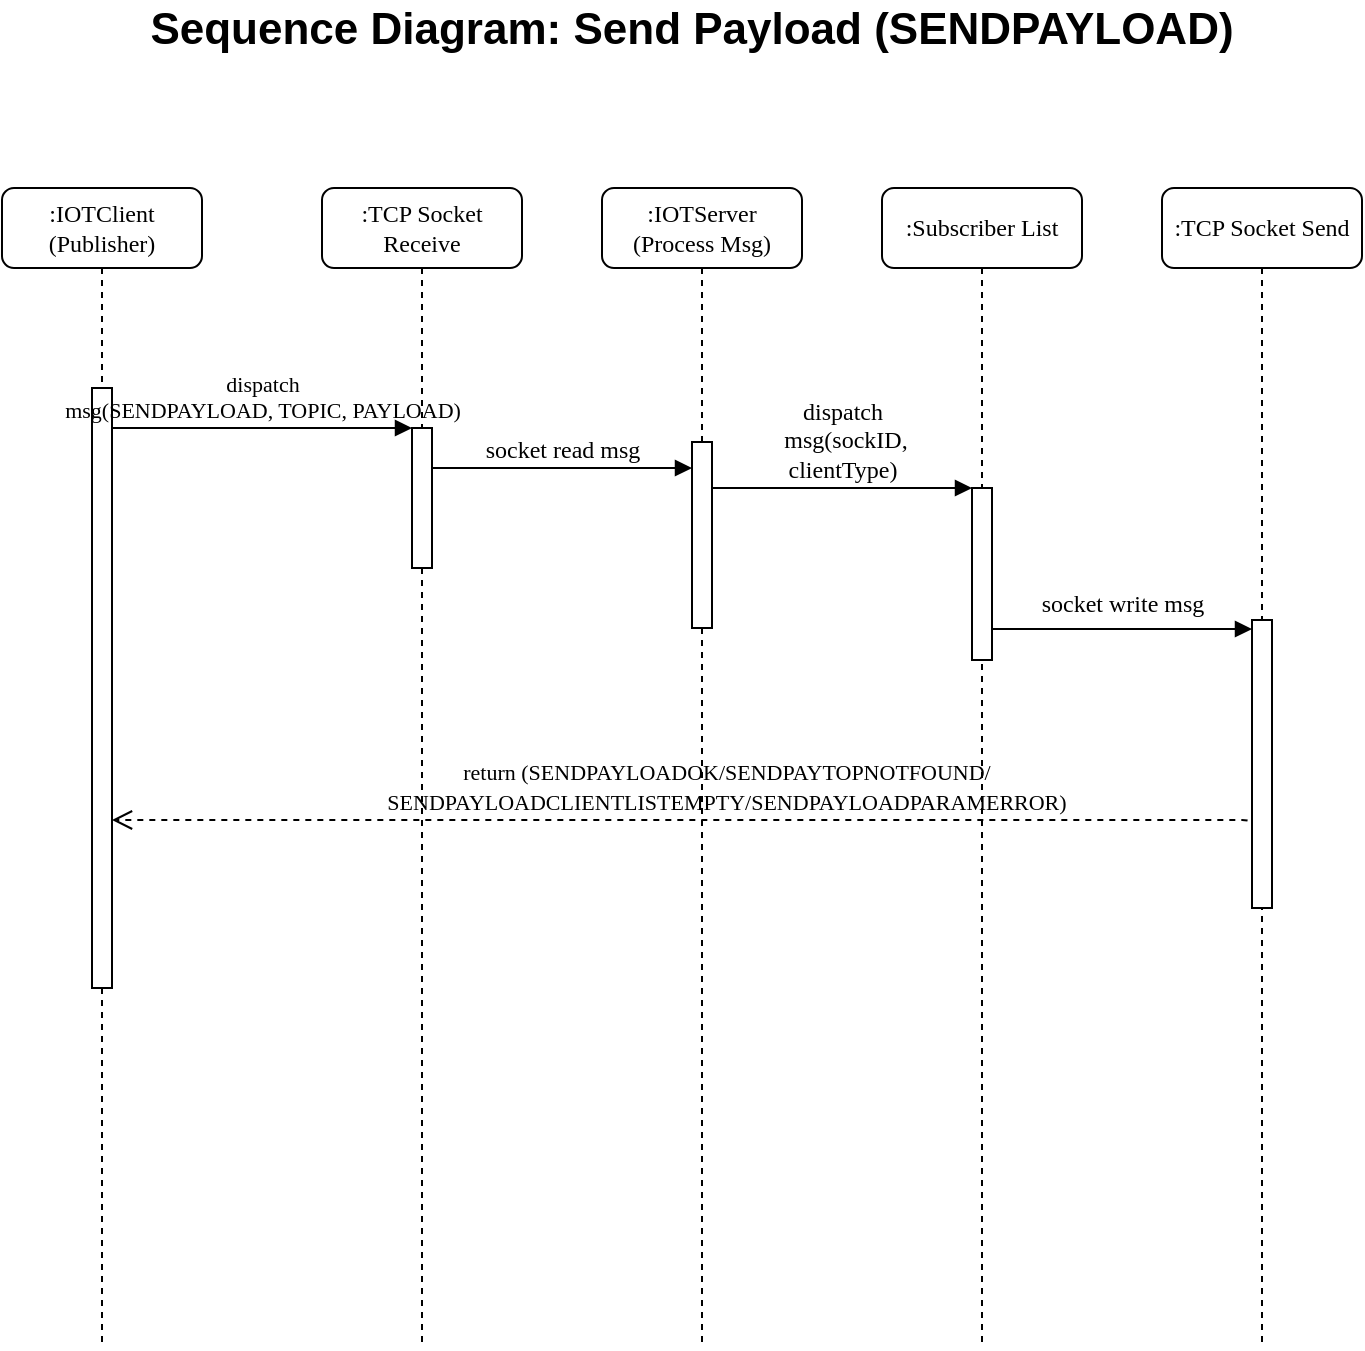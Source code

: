 <mxfile version="17.4.5" type="device"><diagram name="Page-1" id="13e1069c-82ec-6db2-03f1-153e76fe0fe0"><mxGraphModel dx="1350" dy="793" grid="1" gridSize="10" guides="1" tooltips="1" connect="1" arrows="1" fold="1" page="1" pageScale="1" pageWidth="1100" pageHeight="850" background="none" math="0" shadow="0"><root><mxCell id="0"/><mxCell id="1" parent="0"/><mxCell id="7baba1c4bc27f4b0-2" value=":IOTClient (Publisher)" style="shape=umlLifeline;perimeter=lifelinePerimeter;whiteSpace=wrap;html=1;container=1;collapsible=0;recursiveResize=0;outlineConnect=0;rounded=1;shadow=0;comic=0;labelBackgroundColor=none;strokeWidth=1;fontFamily=Verdana;fontSize=12;align=center;" parent="1" vertex="1"><mxGeometry x="240" y="174" width="100" height="580" as="geometry"/></mxCell><mxCell id="7baba1c4bc27f4b0-10" value="" style="html=1;points=[];perimeter=orthogonalPerimeter;rounded=0;shadow=0;comic=0;labelBackgroundColor=none;strokeWidth=1;fontFamily=Verdana;fontSize=12;align=center;" parent="7baba1c4bc27f4b0-2" vertex="1"><mxGeometry x="45" y="100" width="10" height="300" as="geometry"/></mxCell><mxCell id="7baba1c4bc27f4b0-3" value=":TCP Socket Receive" style="shape=umlLifeline;perimeter=lifelinePerimeter;whiteSpace=wrap;html=1;container=1;collapsible=0;recursiveResize=0;outlineConnect=0;rounded=1;shadow=0;comic=0;labelBackgroundColor=none;strokeWidth=1;fontFamily=Verdana;fontSize=12;align=center;" parent="1" vertex="1"><mxGeometry x="400" y="174" width="100" height="580" as="geometry"/></mxCell><mxCell id="7baba1c4bc27f4b0-13" value="" style="html=1;points=[];perimeter=orthogonalPerimeter;rounded=0;shadow=0;comic=0;labelBackgroundColor=none;strokeWidth=1;fontFamily=Verdana;fontSize=12;align=center;" parent="7baba1c4bc27f4b0-3" vertex="1"><mxGeometry x="45" y="120" width="10" height="70" as="geometry"/></mxCell><mxCell id="7baba1c4bc27f4b0-4" value=":IOTServer (Process Msg)" style="shape=umlLifeline;perimeter=lifelinePerimeter;whiteSpace=wrap;html=1;container=1;collapsible=0;recursiveResize=0;outlineConnect=0;rounded=1;shadow=0;comic=0;labelBackgroundColor=none;strokeWidth=1;fontFamily=Verdana;fontSize=12;align=center;" parent="1" vertex="1"><mxGeometry x="540" y="174" width="100" height="580" as="geometry"/></mxCell><mxCell id="7baba1c4bc27f4b0-16" value="" style="html=1;points=[];perimeter=orthogonalPerimeter;rounded=0;shadow=0;comic=0;labelBackgroundColor=none;strokeWidth=1;fontFamily=Verdana;fontSize=12;align=center;" parent="7baba1c4bc27f4b0-4" vertex="1"><mxGeometry x="45" y="127" width="10" height="93" as="geometry"/></mxCell><mxCell id="7baba1c4bc27f4b0-5" value=":Subscriber List" style="shape=umlLifeline;perimeter=lifelinePerimeter;whiteSpace=wrap;html=1;container=1;collapsible=0;recursiveResize=0;outlineConnect=0;rounded=1;shadow=0;comic=0;labelBackgroundColor=none;strokeWidth=1;fontFamily=Verdana;fontSize=12;align=center;" parent="1" vertex="1"><mxGeometry x="680" y="174" width="100" height="580" as="geometry"/></mxCell><mxCell id="7baba1c4bc27f4b0-17" value="socket read msg" style="html=1;verticalAlign=bottom;endArrow=block;labelBackgroundColor=none;fontFamily=Verdana;fontSize=12;edgeStyle=elbowEdgeStyle;elbow=vertical;" parent="1" source="7baba1c4bc27f4b0-13" target="7baba1c4bc27f4b0-16" edge="1"><mxGeometry relative="1" as="geometry"><mxPoint x="510" y="314" as="sourcePoint"/><Array as="points"><mxPoint x="460" y="314"/></Array></mxGeometry></mxCell><mxCell id="7baba1c4bc27f4b0-19" value="" style="html=1;points=[];perimeter=orthogonalPerimeter;rounded=0;shadow=0;comic=0;labelBackgroundColor=none;strokeWidth=1;fontFamily=Verdana;fontSize=12;align=center;" parent="1" vertex="1"><mxGeometry x="725" y="324" width="10" height="86" as="geometry"/></mxCell><mxCell id="7baba1c4bc27f4b0-20" value="&lt;div&gt;dispatch&lt;/div&gt;&lt;div&gt;&amp;nbsp;msg(sockID, &lt;br&gt;&lt;/div&gt;&lt;div&gt;clientType)&lt;br&gt;&lt;/div&gt;" style="html=1;verticalAlign=bottom;endArrow=block;entryX=0;entryY=0;labelBackgroundColor=none;fontFamily=Verdana;fontSize=12;edgeStyle=elbowEdgeStyle;elbow=vertical;" parent="1" source="7baba1c4bc27f4b0-16" target="7baba1c4bc27f4b0-19" edge="1"><mxGeometry relative="1" as="geometry"><mxPoint x="650" y="324" as="sourcePoint"/></mxGeometry></mxCell><mxCell id="7baba1c4bc27f4b0-30" value="&lt;div&gt;&lt;font style=&quot;font-size: 11px&quot;&gt;return (SENDPAYLOADOK/&lt;/font&gt;&lt;font style=&quot;font-size: 11px&quot;&gt;&lt;font style=&quot;font-size: 11px&quot;&gt;SENDPAYTOPNOTFOUND/&lt;/font&gt;&lt;/font&gt;&lt;font style=&quot;font-size: 11px&quot;&gt;&lt;font style=&quot;font-size: 11px&quot;&gt;&lt;font style=&quot;font-size: 11px&quot;&gt;&lt;br&gt;&lt;/font&gt;&lt;/font&gt;&lt;/font&gt;&lt;/div&gt;&lt;div&gt;&lt;font style=&quot;font-size: 11px&quot;&gt;&lt;font style=&quot;font-size: 11px&quot;&gt;&lt;font style=&quot;font-size: 11px&quot;&gt;SENDPAYLOADCLIENTLISTEMPTY/&lt;/font&gt;&lt;/font&gt;&lt;/font&gt;&lt;font style=&quot;font-size: 11px&quot;&gt;&lt;font style=&quot;font-size: 11px&quot;&gt;&lt;font style=&quot;font-size: 11px&quot;&gt;&lt;font style=&quot;font-size: 11px&quot;&gt;SENDPAYLOADPARAMERROR&lt;/font&gt;&lt;/font&gt;&lt;/font&gt;)&lt;/font&gt;&lt;/div&gt;" style="html=1;verticalAlign=bottom;endArrow=open;dashed=1;endSize=8;labelBackgroundColor=none;fontFamily=Verdana;fontSize=12;edgeStyle=elbowEdgeStyle;elbow=vertical;exitX=1;exitY=0.962;exitDx=0;exitDy=0;exitPerimeter=0;" parent="1" edge="1"><mxGeometry relative="1" as="geometry"><mxPoint x="295" y="490" as="targetPoint"/><Array as="points"><mxPoint x="535" y="490"/><mxPoint x="285" y="690"/></Array><mxPoint x="870" y="528.528" as="sourcePoint"/></mxGeometry></mxCell><mxCell id="7baba1c4bc27f4b0-14" value="&lt;div style=&quot;font-size: 11px&quot;&gt;&lt;font style=&quot;font-size: 11px&quot;&gt;dispatch &lt;br&gt;&lt;/font&gt;&lt;/div&gt;&lt;div style=&quot;font-size: 11px&quot;&gt;&lt;font style=&quot;font-size: 11px&quot;&gt;msg(SENDPAYLOAD, TOPIC, PAYLOAD)&lt;br&gt;&lt;/font&gt; &lt;/div&gt;" style="html=1;verticalAlign=bottom;endArrow=block;entryX=0;entryY=0;labelBackgroundColor=none;fontFamily=Verdana;fontSize=12;edgeStyle=elbowEdgeStyle;elbow=vertical;" parent="1" source="7baba1c4bc27f4b0-10" target="7baba1c4bc27f4b0-13" edge="1"><mxGeometry relative="1" as="geometry"><mxPoint x="370" y="294" as="sourcePoint"/></mxGeometry></mxCell><mxCell id="63OrfW6k55ReWUSIhSqb-1" value="Sequence Diagram: Send Payload (SENDPAYLOAD)" style="text;html=1;strokeColor=none;fillColor=none;align=center;verticalAlign=middle;whiteSpace=wrap;rounded=0;fontStyle=1;fontSize=22;" vertex="1" parent="1"><mxGeometry x="280" y="80" width="610" height="30" as="geometry"/></mxCell><mxCell id="63OrfW6k55ReWUSIhSqb-4" value=":TCP Socket Send" style="shape=umlLifeline;perimeter=lifelinePerimeter;whiteSpace=wrap;html=1;container=1;collapsible=0;recursiveResize=0;outlineConnect=0;rounded=1;shadow=0;comic=0;labelBackgroundColor=none;strokeWidth=1;fontFamily=Verdana;fontSize=12;align=center;" vertex="1" parent="1"><mxGeometry x="820" y="174" width="100" height="580" as="geometry"/></mxCell><mxCell id="63OrfW6k55ReWUSIhSqb-5" value="" style="html=1;points=[];perimeter=orthogonalPerimeter;rounded=0;shadow=0;comic=0;labelBackgroundColor=none;strokeWidth=1;fontFamily=Verdana;fontSize=12;align=center;" vertex="1" parent="63OrfW6k55ReWUSIhSqb-4"><mxGeometry x="45" y="216" width="10" height="144" as="geometry"/></mxCell><mxCell id="63OrfW6k55ReWUSIhSqb-6" value="socket write msg" style="html=1;verticalAlign=bottom;endArrow=block;labelBackgroundColor=none;fontFamily=Verdana;fontSize=12;edgeStyle=elbowEdgeStyle;elbow=vertical;" edge="1" parent="63OrfW6k55ReWUSIhSqb-4"><mxGeometry y="5" relative="1" as="geometry"><mxPoint x="-85" y="220.5" as="sourcePoint"/><Array as="points"><mxPoint x="-80" y="220.5"/></Array><mxPoint x="45" y="220.5" as="targetPoint"/><mxPoint y="1" as="offset"/></mxGeometry></mxCell></root></mxGraphModel></diagram></mxfile>